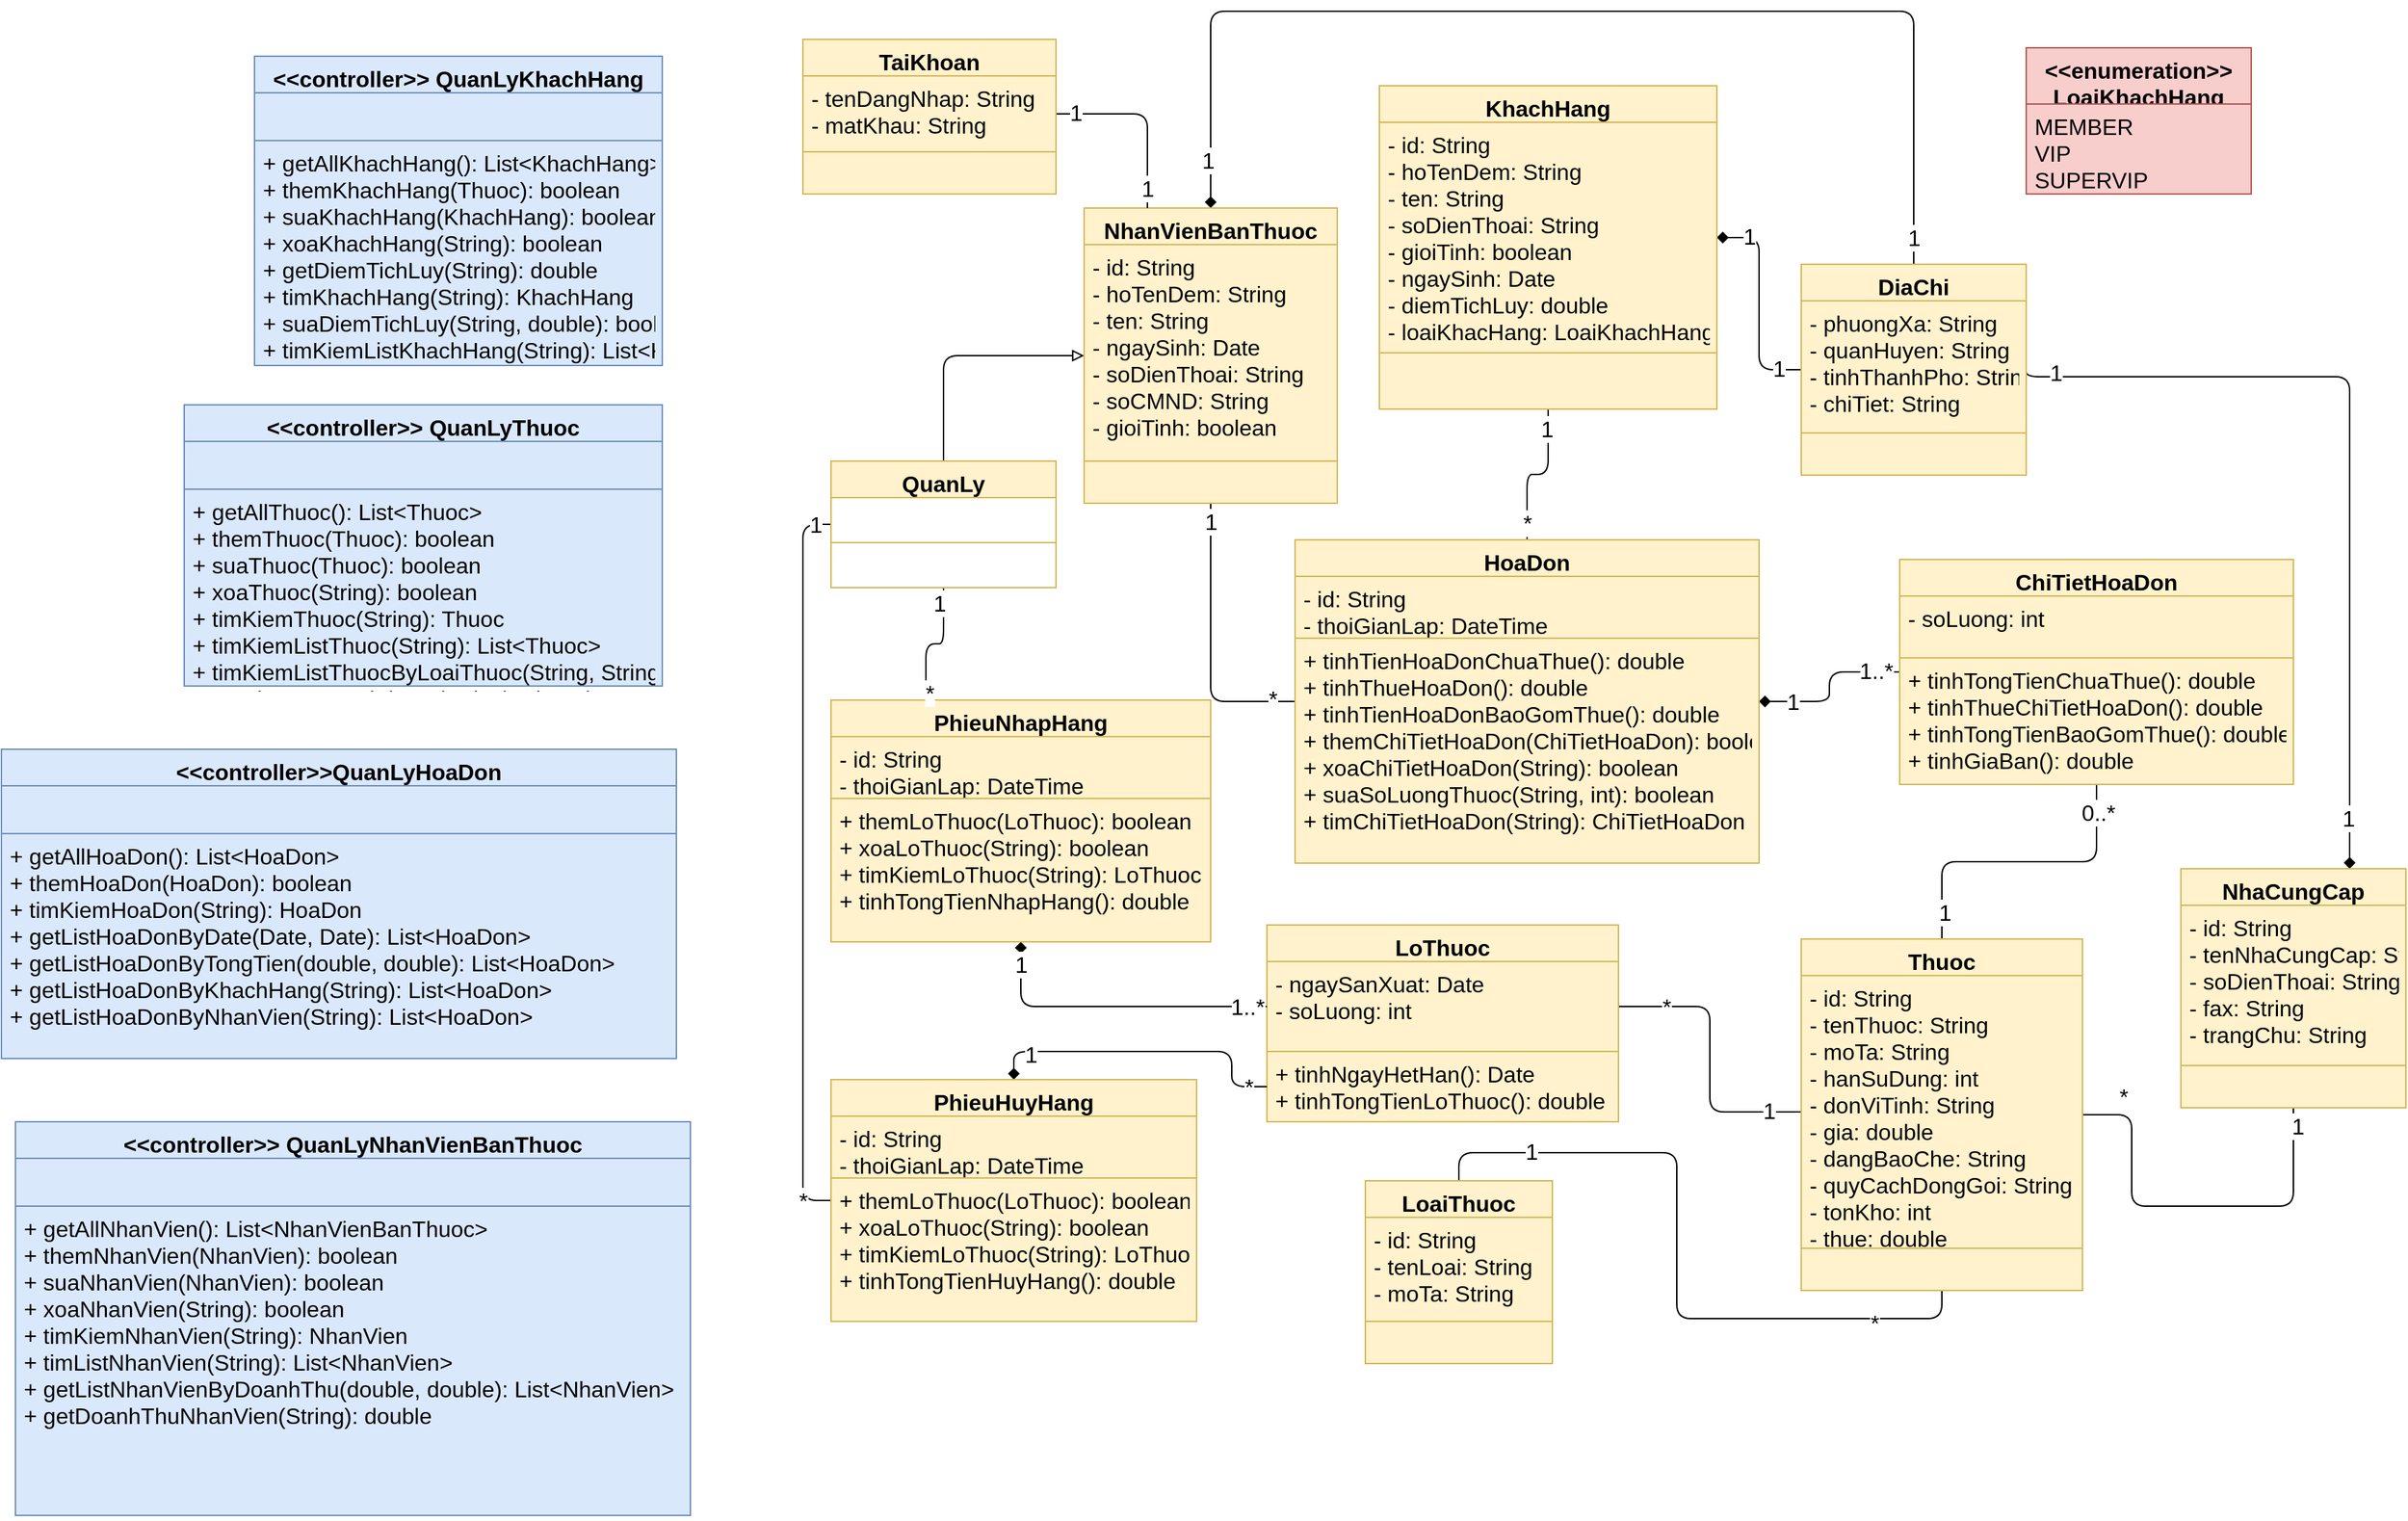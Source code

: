 <mxfile version="13.8.1" type="github">
  <diagram id="XHl6deZldhwPEHkXV4xW" name="Page-1">
    <mxGraphModel dx="4890" dy="2211" grid="1" gridSize="10" guides="1" tooltips="1" connect="1" arrows="1" fold="1" page="1" pageScale="1" pageWidth="827" pageHeight="1169" math="0" shadow="0">
      <root>
        <mxCell id="0" />
        <mxCell id="1" parent="0" />
        <mxCell id="72rOdH8bdGvCyoByHbND-1" style="edgeStyle=orthogonalEdgeStyle;rounded=1;orthogonalLoop=1;jettySize=auto;html=1;exitX=0.5;exitY=0;exitDx=0;exitDy=0;entryX=0.5;entryY=1;entryDx=0;entryDy=0;endArrow=none;endFill=0;fontSize=16;" edge="1" parent="1" source="72rOdH8bdGvCyoByHbND-67" target="72rOdH8bdGvCyoByHbND-72">
          <mxGeometry relative="1" as="geometry" />
        </mxCell>
        <mxCell id="72rOdH8bdGvCyoByHbND-2" value="*" style="edgeLabel;html=1;align=center;verticalAlign=middle;resizable=0;points=[];fontSize=16;" vertex="1" connectable="0" parent="72rOdH8bdGvCyoByHbND-1">
          <mxGeometry x="0.767" relative="1" as="geometry">
            <mxPoint x="-10" y="3" as="offset" />
          </mxGeometry>
        </mxCell>
        <mxCell id="72rOdH8bdGvCyoByHbND-3" value="1" style="edgeLabel;html=1;align=center;verticalAlign=middle;resizable=0;points=[];fontSize=16;" vertex="1" connectable="0" parent="72rOdH8bdGvCyoByHbND-1">
          <mxGeometry x="-0.678" y="1" relative="1" as="geometry">
            <mxPoint x="-9" as="offset" />
          </mxGeometry>
        </mxCell>
        <mxCell id="72rOdH8bdGvCyoByHbND-4" style="edgeStyle=orthogonalEdgeStyle;rounded=1;orthogonalLoop=1;jettySize=auto;html=1;entryX=1;entryY=0.5;entryDx=0;entryDy=0;endArrow=none;endFill=0;exitX=0.5;exitY=1;exitDx=0;exitDy=0;fontSize=16;" edge="1" parent="1" source="72rOdH8bdGvCyoByHbND-80" target="72rOdH8bdGvCyoByHbND-72">
          <mxGeometry relative="1" as="geometry">
            <mxPoint x="640" y="727" as="sourcePoint" />
            <Array as="points">
              <mxPoint x="1080" y="910" />
              <mxPoint x="965" y="910" />
              <mxPoint x="965" y="845" />
            </Array>
          </mxGeometry>
        </mxCell>
        <mxCell id="72rOdH8bdGvCyoByHbND-5" value="*" style="edgeLabel;html=1;align=center;verticalAlign=middle;resizable=0;points=[];fontSize=16;" vertex="1" connectable="0" parent="72rOdH8bdGvCyoByHbND-4">
          <mxGeometry x="0.795" relative="1" as="geometry">
            <mxPoint y="-13.12" as="offset" />
          </mxGeometry>
        </mxCell>
        <mxCell id="72rOdH8bdGvCyoByHbND-6" value="1" style="edgeLabel;html=1;align=center;verticalAlign=middle;resizable=0;points=[];fontSize=16;" vertex="1" connectable="0" parent="72rOdH8bdGvCyoByHbND-4">
          <mxGeometry x="-0.862" relative="1" as="geometry">
            <mxPoint x="2.5" y="-7.15" as="offset" />
          </mxGeometry>
        </mxCell>
        <mxCell id="72rOdH8bdGvCyoByHbND-7" style="edgeStyle=orthogonalEdgeStyle;rounded=1;orthogonalLoop=1;jettySize=auto;html=1;exitX=1;exitY=0.5;exitDx=0;exitDy=0;endArrow=none;endFill=0;entryX=0;entryY=0.5;entryDx=0;entryDy=0;fontSize=16;" edge="1" parent="1" source="72rOdH8bdGvCyoByHbND-36" target="72rOdH8bdGvCyoByHbND-73">
          <mxGeometry relative="1" as="geometry">
            <mxPoint x="630" y="790" as="targetPoint" />
          </mxGeometry>
        </mxCell>
        <mxCell id="72rOdH8bdGvCyoByHbND-8" value="1" style="edgeLabel;html=1;align=center;verticalAlign=middle;resizable=0;points=[];fontSize=16;" vertex="1" connectable="0" parent="72rOdH8bdGvCyoByHbND-7">
          <mxGeometry x="0.771" y="1" relative="1" as="geometry">
            <mxPoint as="offset" />
          </mxGeometry>
        </mxCell>
        <mxCell id="72rOdH8bdGvCyoByHbND-9" value="*" style="edgeLabel;html=1;align=center;verticalAlign=middle;resizable=0;points=[];fontSize=16;" vertex="1" connectable="0" parent="72rOdH8bdGvCyoByHbND-7">
          <mxGeometry x="-0.669" relative="1" as="geometry">
            <mxPoint as="offset" />
          </mxGeometry>
        </mxCell>
        <mxCell id="72rOdH8bdGvCyoByHbND-10" style="edgeStyle=orthogonalEdgeStyle;rounded=1;orthogonalLoop=1;jettySize=auto;html=1;exitX=0.5;exitY=1;exitDx=0;exitDy=0;entryX=0;entryY=0.5;entryDx=0;entryDy=0;endArrow=none;endFill=0;fontSize=16;" edge="1" parent="1" source="72rOdH8bdGvCyoByHbND-53" target="72rOdH8bdGvCyoByHbND-69">
          <mxGeometry relative="1" as="geometry" />
        </mxCell>
        <mxCell id="72rOdH8bdGvCyoByHbND-11" value="1" style="edgeLabel;html=1;align=center;verticalAlign=middle;resizable=0;points=[];fontSize=16;" vertex="1" connectable="0" parent="72rOdH8bdGvCyoByHbND-10">
          <mxGeometry x="-0.869" relative="1" as="geometry">
            <mxPoint as="offset" />
          </mxGeometry>
        </mxCell>
        <mxCell id="72rOdH8bdGvCyoByHbND-12" value="*" style="edgeLabel;html=1;align=center;verticalAlign=middle;resizable=0;points=[];fontSize=16;" vertex="1" connectable="0" parent="72rOdH8bdGvCyoByHbND-10">
          <mxGeometry x="0.841" y="2" relative="1" as="geometry">
            <mxPoint as="offset" />
          </mxGeometry>
        </mxCell>
        <mxCell id="72rOdH8bdGvCyoByHbND-13" style="edgeStyle=orthogonalEdgeStyle;rounded=1;orthogonalLoop=1;jettySize=auto;html=1;exitX=0.5;exitY=0;exitDx=0;exitDy=0;entryX=0.5;entryY=0;entryDx=0;entryDy=0;endArrow=none;endFill=0;startArrow=diamond;startFill=1;fontSize=16;" edge="1" parent="1" source="72rOdH8bdGvCyoByHbND-53" target="72rOdH8bdGvCyoByHbND-81">
          <mxGeometry relative="1" as="geometry">
            <Array as="points">
              <mxPoint x="310" y="60" />
              <mxPoint x="810" y="60" />
            </Array>
          </mxGeometry>
        </mxCell>
        <mxCell id="72rOdH8bdGvCyoByHbND-14" value="1" style="edgeLabel;html=1;align=center;verticalAlign=middle;resizable=0;points=[];fontSize=16;" vertex="1" connectable="0" parent="72rOdH8bdGvCyoByHbND-13">
          <mxGeometry x="-0.917" y="2" relative="1" as="geometry">
            <mxPoint as="offset" />
          </mxGeometry>
        </mxCell>
        <mxCell id="72rOdH8bdGvCyoByHbND-15" value="1" style="edgeLabel;html=1;align=center;verticalAlign=middle;resizable=0;points=[];fontSize=16;" vertex="1" connectable="0" parent="72rOdH8bdGvCyoByHbND-13">
          <mxGeometry x="0.954" relative="1" as="geometry">
            <mxPoint as="offset" />
          </mxGeometry>
        </mxCell>
        <mxCell id="72rOdH8bdGvCyoByHbND-16" style="edgeStyle=orthogonalEdgeStyle;rounded=1;orthogonalLoop=1;jettySize=auto;html=1;exitX=0;exitY=0.5;exitDx=0;exitDy=0;entryX=0.5;entryY=0;entryDx=0;entryDy=0;startArrow=block;startFill=0;endArrow=none;endFill=0;fontSize=16;" edge="1" parent="1" source="72rOdH8bdGvCyoByHbND-53" target="72rOdH8bdGvCyoByHbND-65">
          <mxGeometry relative="1" as="geometry" />
        </mxCell>
        <mxCell id="72rOdH8bdGvCyoByHbND-17" style="edgeStyle=orthogonalEdgeStyle;rounded=1;orthogonalLoop=1;jettySize=auto;html=1;exitX=0.5;exitY=1;exitDx=0;exitDy=0;endArrow=none;endFill=0;fontSize=16;" edge="1" parent="1" source="72rOdH8bdGvCyoByHbND-32" target="72rOdH8bdGvCyoByHbND-69">
          <mxGeometry relative="1" as="geometry" />
        </mxCell>
        <mxCell id="72rOdH8bdGvCyoByHbND-18" value="1" style="edgeLabel;html=1;align=center;verticalAlign=middle;resizable=0;points=[];fontSize=16;" vertex="1" connectable="0" parent="72rOdH8bdGvCyoByHbND-17">
          <mxGeometry x="-0.747" y="-1" relative="1" as="geometry">
            <mxPoint as="offset" />
          </mxGeometry>
        </mxCell>
        <mxCell id="72rOdH8bdGvCyoByHbND-19" value="*" style="edgeLabel;html=1;align=center;verticalAlign=middle;resizable=0;points=[];fontSize=16;" vertex="1" connectable="0" parent="72rOdH8bdGvCyoByHbND-17">
          <mxGeometry x="0.765" relative="1" as="geometry">
            <mxPoint as="offset" />
          </mxGeometry>
        </mxCell>
        <mxCell id="72rOdH8bdGvCyoByHbND-20" style="edgeStyle=orthogonalEdgeStyle;rounded=1;orthogonalLoop=1;jettySize=auto;html=1;exitX=0;exitY=0.5;exitDx=0;exitDy=0;entryX=1;entryY=0.5;entryDx=0;entryDy=0;endArrow=diamond;endFill=1;startArrow=none;startFill=0;fontSize=16;" edge="1" parent="1" source="72rOdH8bdGvCyoByHbND-81" target="72rOdH8bdGvCyoByHbND-33">
          <mxGeometry relative="1" as="geometry" />
        </mxCell>
        <mxCell id="72rOdH8bdGvCyoByHbND-21" value="1" style="edgeLabel;html=1;align=center;verticalAlign=middle;resizable=0;points=[];fontSize=16;" vertex="1" connectable="0" parent="72rOdH8bdGvCyoByHbND-20">
          <mxGeometry x="0.703" y="-1" relative="1" as="geometry">
            <mxPoint as="offset" />
          </mxGeometry>
        </mxCell>
        <mxCell id="72rOdH8bdGvCyoByHbND-22" value="1" style="edgeLabel;html=1;align=center;verticalAlign=middle;resizable=0;points=[];fontSize=16;" vertex="1" connectable="0" parent="72rOdH8bdGvCyoByHbND-20">
          <mxGeometry x="-0.795" y="-1" relative="1" as="geometry">
            <mxPoint as="offset" />
          </mxGeometry>
        </mxCell>
        <mxCell id="72rOdH8bdGvCyoByHbND-23" style="edgeStyle=orthogonalEdgeStyle;rounded=1;orthogonalLoop=1;jettySize=auto;html=1;exitX=0;exitY=0.5;exitDx=0;exitDy=0;endArrow=diamond;endFill=1;fontSize=16;" edge="1" parent="1" source="72rOdH8bdGvCyoByHbND-75" target="72rOdH8bdGvCyoByHbND-69">
          <mxGeometry relative="1" as="geometry" />
        </mxCell>
        <mxCell id="72rOdH8bdGvCyoByHbND-24" value="1" style="edgeLabel;html=1;align=center;verticalAlign=middle;resizable=0;points=[];fontSize=16;" vertex="1" connectable="0" parent="72rOdH8bdGvCyoByHbND-23">
          <mxGeometry x="0.61" relative="1" as="geometry">
            <mxPoint as="offset" />
          </mxGeometry>
        </mxCell>
        <mxCell id="72rOdH8bdGvCyoByHbND-25" value="1..*" style="edgeLabel;html=1;align=center;verticalAlign=middle;resizable=0;points=[];fontSize=16;" vertex="1" connectable="0" parent="72rOdH8bdGvCyoByHbND-23">
          <mxGeometry x="-0.718" y="-1" relative="1" as="geometry">
            <mxPoint as="offset" />
          </mxGeometry>
        </mxCell>
        <mxCell id="72rOdH8bdGvCyoByHbND-26" style="edgeStyle=orthogonalEdgeStyle;rounded=1;orthogonalLoop=1;jettySize=auto;html=1;exitX=0.5;exitY=1;exitDx=0;exitDy=0;entryX=0.5;entryY=0;entryDx=0;entryDy=0;endArrow=none;endFill=0;fontSize=16;" edge="1" parent="1" source="72rOdH8bdGvCyoByHbND-75" target="72rOdH8bdGvCyoByHbND-72">
          <mxGeometry relative="1" as="geometry" />
        </mxCell>
        <mxCell id="72rOdH8bdGvCyoByHbND-27" value="0..*" style="edgeLabel;html=1;align=center;verticalAlign=middle;resizable=0;points=[];fontSize=16;" vertex="1" connectable="0" parent="72rOdH8bdGvCyoByHbND-26">
          <mxGeometry x="-0.821" y="1" relative="1" as="geometry">
            <mxPoint as="offset" />
          </mxGeometry>
        </mxCell>
        <mxCell id="72rOdH8bdGvCyoByHbND-28" value="1" style="edgeLabel;html=1;align=center;verticalAlign=middle;resizable=0;points=[];fontSize=16;" vertex="1" connectable="0" parent="72rOdH8bdGvCyoByHbND-26">
          <mxGeometry x="0.821" y="2" relative="1" as="geometry">
            <mxPoint as="offset" />
          </mxGeometry>
        </mxCell>
        <mxCell id="72rOdH8bdGvCyoByHbND-29" style="edgeStyle=orthogonalEdgeStyle;rounded=1;orthogonalLoop=1;jettySize=auto;html=1;exitX=1;exitY=0.5;exitDx=0;exitDy=0;entryX=0.75;entryY=0;entryDx=0;entryDy=0;endArrow=diamond;endFill=1;startArrow=none;startFill=0;fontSize=16;" edge="1" parent="1" source="72rOdH8bdGvCyoByHbND-82" target="72rOdH8bdGvCyoByHbND-78">
          <mxGeometry relative="1" as="geometry">
            <Array as="points">
              <mxPoint x="890" y="320" />
              <mxPoint x="1120" y="320" />
            </Array>
          </mxGeometry>
        </mxCell>
        <mxCell id="72rOdH8bdGvCyoByHbND-30" value="1" style="edgeLabel;html=1;align=center;verticalAlign=middle;resizable=0;points=[];fontSize=16;" vertex="1" connectable="0" parent="72rOdH8bdGvCyoByHbND-29">
          <mxGeometry x="-0.907" y="3" relative="1" as="geometry">
            <mxPoint as="offset" />
          </mxGeometry>
        </mxCell>
        <mxCell id="72rOdH8bdGvCyoByHbND-31" value="1" style="edgeLabel;html=1;align=center;verticalAlign=middle;resizable=0;points=[];fontSize=16;" vertex="1" connectable="0" parent="72rOdH8bdGvCyoByHbND-29">
          <mxGeometry x="0.878" y="-1" relative="1" as="geometry">
            <mxPoint as="offset" />
          </mxGeometry>
        </mxCell>
        <mxCell id="72rOdH8bdGvCyoByHbND-32" value="KhachHang" style="swimlane;fontStyle=1;align=center;verticalAlign=top;childLayout=stackLayout;horizontal=1;startSize=26;horizontalStack=0;resizeParent=1;resizeParentMax=0;resizeLast=0;collapsible=1;marginBottom=0;fillColor=#fff2cc;strokeColor=#d6b656;fontSize=16;" vertex="1" parent="1">
          <mxGeometry x="430" y="113" width="240" height="230" as="geometry" />
        </mxCell>
        <mxCell id="72rOdH8bdGvCyoByHbND-33" value="- id: String&#xa;- hoTenDem: String&#xa;- ten: String&#xa;- soDienThoai: String&#xa;- gioiTinh: boolean&#xa;- ngaySinh: Date&#xa;- diemTichLuy: double&#xa;- loaiKhacHang: LoaiKhachHang" style="text;strokeColor=#d6b656;fillColor=#fff2cc;align=left;verticalAlign=top;spacingLeft=4;spacingRight=4;overflow=hidden;rotatable=0;points=[[0,0.5],[1,0.5]];portConstraint=eastwest;fontSize=16;" vertex="1" parent="72rOdH8bdGvCyoByHbND-32">
          <mxGeometry y="26" width="240" height="164" as="geometry" />
        </mxCell>
        <mxCell id="72rOdH8bdGvCyoByHbND-34" value="" style="rounded=0;whiteSpace=wrap;html=1;fillColor=#fff2cc;strokeColor=#d6b656;fontSize=16;" vertex="1" parent="72rOdH8bdGvCyoByHbND-32">
          <mxGeometry y="190" width="240" height="40" as="geometry" />
        </mxCell>
        <mxCell id="72rOdH8bdGvCyoByHbND-35" value="LoThuoc" style="swimlane;fontStyle=1;align=center;verticalAlign=top;childLayout=stackLayout;horizontal=1;startSize=26;horizontalStack=0;resizeParent=1;resizeParentMax=0;resizeLast=0;collapsible=1;marginBottom=0;fillColor=#fff2cc;strokeColor=#d6b656;fontSize=16;" vertex="1" parent="1">
          <mxGeometry x="350" y="710" width="250" height="140" as="geometry" />
        </mxCell>
        <mxCell id="72rOdH8bdGvCyoByHbND-36" value="- ngaySanXuat: Date&#xa;- soLuong: int" style="text;strokeColor=#d6b656;fillColor=#fff2cc;align=left;verticalAlign=top;spacingLeft=4;spacingRight=4;overflow=hidden;rotatable=0;points=[[0,0.5],[1,0.5]];portConstraint=eastwest;fontSize=16;" vertex="1" parent="72rOdH8bdGvCyoByHbND-35">
          <mxGeometry y="26" width="250" height="64" as="geometry" />
        </mxCell>
        <mxCell id="72rOdH8bdGvCyoByHbND-37" value="+ tinhNgayHetHan(): Date&#xa;+ tinhTongTienLoThuoc(): double" style="text;strokeColor=#d6b656;fillColor=#fff2cc;align=left;verticalAlign=top;spacingLeft=4;spacingRight=4;overflow=hidden;rotatable=0;points=[[0,0.5],[1,0.5]];portConstraint=eastwest;fontSize=16;" vertex="1" parent="72rOdH8bdGvCyoByHbND-35">
          <mxGeometry y="90" width="250" height="50" as="geometry" />
        </mxCell>
        <mxCell id="72rOdH8bdGvCyoByHbND-38" style="edgeStyle=orthogonalEdgeStyle;rounded=1;orthogonalLoop=1;jettySize=auto;html=1;exitX=0.5;exitY=1;exitDx=0;exitDy=0;entryX=0;entryY=0.5;entryDx=0;entryDy=0;startArrow=diamond;startFill=1;endArrow=none;endFill=0;fontSize=16;" edge="1" parent="1" source="72rOdH8bdGvCyoByHbND-41" target="72rOdH8bdGvCyoByHbND-36">
          <mxGeometry relative="1" as="geometry" />
        </mxCell>
        <mxCell id="72rOdH8bdGvCyoByHbND-39" value="1" style="edgeLabel;html=1;align=center;verticalAlign=middle;resizable=0;points=[];fontSize=16;" vertex="1" connectable="0" parent="72rOdH8bdGvCyoByHbND-38">
          <mxGeometry x="-0.86" relative="1" as="geometry">
            <mxPoint as="offset" />
          </mxGeometry>
        </mxCell>
        <mxCell id="72rOdH8bdGvCyoByHbND-40" value="1..*" style="edgeLabel;html=1;align=center;verticalAlign=middle;resizable=0;points=[];fontSize=16;" vertex="1" connectable="0" parent="72rOdH8bdGvCyoByHbND-38">
          <mxGeometry x="0.874" relative="1" as="geometry">
            <mxPoint as="offset" />
          </mxGeometry>
        </mxCell>
        <mxCell id="72rOdH8bdGvCyoByHbND-41" value="PhieuNhapHang" style="swimlane;fontStyle=1;align=center;verticalAlign=top;childLayout=stackLayout;horizontal=1;startSize=26;horizontalStack=0;resizeParent=1;resizeParentMax=0;resizeLast=0;collapsible=1;marginBottom=0;fillColor=#fff2cc;strokeColor=#d6b656;fontSize=16;" vertex="1" parent="1">
          <mxGeometry x="40" y="550" width="270" height="172" as="geometry" />
        </mxCell>
        <mxCell id="72rOdH8bdGvCyoByHbND-42" value="- id: String&#xa;- thoiGianLap: DateTime " style="text;strokeColor=#d6b656;fillColor=#fff2cc;align=left;verticalAlign=top;spacingLeft=4;spacingRight=4;overflow=hidden;rotatable=0;points=[[0,0.5],[1,0.5]];portConstraint=eastwest;fontSize=16;" vertex="1" parent="72rOdH8bdGvCyoByHbND-41">
          <mxGeometry y="26" width="270" height="44" as="geometry" />
        </mxCell>
        <mxCell id="72rOdH8bdGvCyoByHbND-43" value="+ themLoThuoc(LoThuoc): boolean&#xa;+ xoaLoThuoc(String): boolean&#xa;+ timKiemLoThuoc(String): LoThuoc&#xa;+ tinhTongTienNhapHang(): double" style="text;strokeColor=#d6b656;fillColor=#fff2cc;align=left;verticalAlign=top;spacingLeft=4;spacingRight=4;overflow=hidden;rotatable=0;points=[[0,0.5],[1,0.5]];portConstraint=eastwest;fontSize=16;" vertex="1" parent="72rOdH8bdGvCyoByHbND-41">
          <mxGeometry y="70" width="270" height="102" as="geometry" />
        </mxCell>
        <mxCell id="72rOdH8bdGvCyoByHbND-44" style="edgeStyle=orthogonalEdgeStyle;rounded=1;orthogonalLoop=1;jettySize=auto;html=1;exitX=0.25;exitY=0;exitDx=0;exitDy=0;entryX=0.5;entryY=1;entryDx=0;entryDy=0;startArrow=none;startFill=0;endArrow=none;endFill=0;fontSize=16;" edge="1" parent="1" source="72rOdH8bdGvCyoByHbND-41" target="72rOdH8bdGvCyoByHbND-65">
          <mxGeometry relative="1" as="geometry" />
        </mxCell>
        <mxCell id="72rOdH8bdGvCyoByHbND-45" value="1" style="edgeLabel;html=1;align=center;verticalAlign=middle;resizable=0;points=[];fontSize=16;" vertex="1" connectable="0" parent="72rOdH8bdGvCyoByHbND-44">
          <mxGeometry x="0.766" y="3" relative="1" as="geometry">
            <mxPoint as="offset" />
          </mxGeometry>
        </mxCell>
        <mxCell id="72rOdH8bdGvCyoByHbND-46" value="*" style="edgeLabel;html=1;align=center;verticalAlign=middle;resizable=0;points=[];fontSize=16;" vertex="1" connectable="0" parent="72rOdH8bdGvCyoByHbND-44">
          <mxGeometry x="-0.881" y="-2" relative="1" as="geometry">
            <mxPoint as="offset" />
          </mxGeometry>
        </mxCell>
        <mxCell id="72rOdH8bdGvCyoByHbND-47" style="edgeStyle=orthogonalEdgeStyle;rounded=1;orthogonalLoop=1;jettySize=auto;html=1;exitX=0.5;exitY=0;exitDx=0;exitDy=0;entryX=0;entryY=0.5;entryDx=0;entryDy=0;startArrow=diamond;startFill=1;endArrow=none;endFill=0;fontSize=16;" edge="1" parent="1" source="72rOdH8bdGvCyoByHbND-56" target="72rOdH8bdGvCyoByHbND-37">
          <mxGeometry relative="1" as="geometry" />
        </mxCell>
        <mxCell id="72rOdH8bdGvCyoByHbND-48" value="1" style="edgeLabel;html=1;align=center;verticalAlign=middle;resizable=0;points=[];fontSize=16;" vertex="1" connectable="0" parent="72rOdH8bdGvCyoByHbND-47">
          <mxGeometry x="-0.838" y="-12" relative="1" as="geometry">
            <mxPoint as="offset" />
          </mxGeometry>
        </mxCell>
        <mxCell id="72rOdH8bdGvCyoByHbND-49" value="*" style="edgeLabel;html=1;align=center;verticalAlign=middle;resizable=0;points=[];fontSize=16;" vertex="1" connectable="0" parent="72rOdH8bdGvCyoByHbND-47">
          <mxGeometry x="0.881" relative="1" as="geometry">
            <mxPoint as="offset" />
          </mxGeometry>
        </mxCell>
        <mxCell id="72rOdH8bdGvCyoByHbND-50" style="edgeStyle=orthogonalEdgeStyle;rounded=1;orthogonalLoop=1;jettySize=auto;html=1;exitX=0;exitY=0.5;exitDx=0;exitDy=0;entryX=0;entryY=0.5;entryDx=0;entryDy=0;startArrow=none;startFill=0;endArrow=none;endFill=0;fontSize=16;" edge="1" parent="1" source="72rOdH8bdGvCyoByHbND-56" target="72rOdH8bdGvCyoByHbND-65">
          <mxGeometry relative="1" as="geometry" />
        </mxCell>
        <mxCell id="72rOdH8bdGvCyoByHbND-51" value="*" style="edgeLabel;html=1;align=center;verticalAlign=middle;resizable=0;points=[];fontSize=16;" vertex="1" connectable="0" parent="72rOdH8bdGvCyoByHbND-50">
          <mxGeometry x="-0.924" relative="1" as="geometry">
            <mxPoint as="offset" />
          </mxGeometry>
        </mxCell>
        <mxCell id="72rOdH8bdGvCyoByHbND-52" value="1" style="edgeLabel;html=1;align=center;verticalAlign=middle;resizable=0;points=[];fontSize=16;" vertex="1" connectable="0" parent="72rOdH8bdGvCyoByHbND-50">
          <mxGeometry x="0.956" relative="1" as="geometry">
            <mxPoint as="offset" />
          </mxGeometry>
        </mxCell>
        <mxCell id="72rOdH8bdGvCyoByHbND-53" value="NhanVienBanThuoc" style="swimlane;fontStyle=1;align=center;verticalAlign=top;childLayout=stackLayout;horizontal=1;startSize=26;horizontalStack=0;resizeParent=1;resizeParentMax=0;resizeLast=0;collapsible=1;marginBottom=0;fillColor=#fff2cc;strokeColor=#d6b656;fontSize=16;" vertex="1" parent="1">
          <mxGeometry x="220" y="200" width="180" height="210" as="geometry" />
        </mxCell>
        <mxCell id="72rOdH8bdGvCyoByHbND-54" value="- id: String&#xa;- hoTenDem: String&#xa;- ten: String&#xa;- ngaySinh: Date&#xa;- soDienThoai: String&#xa;- soCMND: String&#xa;- gioiTinh: boolean" style="text;strokeColor=#d6b656;fillColor=#fff2cc;align=left;verticalAlign=top;spacingLeft=4;spacingRight=4;overflow=hidden;rotatable=0;points=[[0,0.5],[1,0.5]];portConstraint=eastwest;fontSize=16;" vertex="1" parent="72rOdH8bdGvCyoByHbND-53">
          <mxGeometry y="26" width="180" height="154" as="geometry" />
        </mxCell>
        <mxCell id="72rOdH8bdGvCyoByHbND-55" value="" style="rounded=0;whiteSpace=wrap;html=1;fillColor=#fff2cc;strokeColor=#d6b656;fontSize=16;" vertex="1" parent="72rOdH8bdGvCyoByHbND-53">
          <mxGeometry y="180" width="180" height="30" as="geometry" />
        </mxCell>
        <mxCell id="72rOdH8bdGvCyoByHbND-56" value="PhieuHuyHang" style="swimlane;fontStyle=1;align=center;verticalAlign=top;childLayout=stackLayout;horizontal=1;startSize=26;horizontalStack=0;resizeParent=1;resizeParentMax=0;resizeLast=0;collapsible=1;marginBottom=0;fillColor=#fff2cc;strokeColor=#d6b656;fontSize=16;" vertex="1" parent="1">
          <mxGeometry x="40" y="820" width="260" height="172" as="geometry" />
        </mxCell>
        <mxCell id="72rOdH8bdGvCyoByHbND-57" value="- id: String&#xa;- thoiGianLap: DateTime " style="text;strokeColor=#d6b656;fillColor=#fff2cc;align=left;verticalAlign=top;spacingLeft=4;spacingRight=4;overflow=hidden;rotatable=0;points=[[0,0.5],[1,0.5]];portConstraint=eastwest;fontSize=16;" vertex="1" parent="72rOdH8bdGvCyoByHbND-56">
          <mxGeometry y="26" width="260" height="44" as="geometry" />
        </mxCell>
        <mxCell id="72rOdH8bdGvCyoByHbND-58" value="+ themLoThuoc(LoThuoc): boolean&#xa;+ xoaLoThuoc(String): boolean&#xa;+ timKiemLoThuoc(String): LoThuoc&#xa;+ tinhTongTienHuyHang(): double" style="text;strokeColor=#d6b656;fillColor=#fff2cc;align=left;verticalAlign=top;spacingLeft=4;spacingRight=4;overflow=hidden;rotatable=0;points=[[0,0.5],[1,0.5]];portConstraint=eastwest;fontSize=16;" vertex="1" parent="72rOdH8bdGvCyoByHbND-56">
          <mxGeometry y="70" width="260" height="102" as="geometry" />
        </mxCell>
        <mxCell id="72rOdH8bdGvCyoByHbND-59" style="edgeStyle=orthogonalEdgeStyle;rounded=1;orthogonalLoop=1;jettySize=auto;html=1;exitX=1;exitY=0.5;exitDx=0;exitDy=0;entryX=0.25;entryY=0;entryDx=0;entryDy=0;endArrow=none;endFill=0;fontSize=16;" edge="1" parent="1" source="72rOdH8bdGvCyoByHbND-63" target="72rOdH8bdGvCyoByHbND-53">
          <mxGeometry relative="1" as="geometry" />
        </mxCell>
        <mxCell id="72rOdH8bdGvCyoByHbND-60" value="1" style="edgeLabel;html=1;align=center;verticalAlign=middle;resizable=0;points=[];fontSize=16;" vertex="1" connectable="0" parent="72rOdH8bdGvCyoByHbND-59">
          <mxGeometry x="-0.797" y="1" relative="1" as="geometry">
            <mxPoint as="offset" />
          </mxGeometry>
        </mxCell>
        <mxCell id="72rOdH8bdGvCyoByHbND-61" value="1" style="edgeLabel;html=1;align=center;verticalAlign=middle;resizable=0;points=[];fontSize=16;" vertex="1" connectable="0" parent="72rOdH8bdGvCyoByHbND-59">
          <mxGeometry x="0.782" relative="1" as="geometry">
            <mxPoint as="offset" />
          </mxGeometry>
        </mxCell>
        <mxCell id="72rOdH8bdGvCyoByHbND-62" value="TaiKhoan" style="swimlane;fontStyle=1;align=center;verticalAlign=top;childLayout=stackLayout;horizontal=1;startSize=26;horizontalStack=0;resizeParent=1;resizeParentMax=0;resizeLast=0;collapsible=1;marginBottom=0;fillColor=#fff2cc;strokeColor=#d6b656;fontSize=16;" vertex="1" parent="1">
          <mxGeometry x="20" y="80" width="180" height="110" as="geometry" />
        </mxCell>
        <mxCell id="72rOdH8bdGvCyoByHbND-63" value="- tenDangNhap: String&#xa;- matKhau: String" style="text;strokeColor=#d6b656;fillColor=#fff2cc;align=left;verticalAlign=top;spacingLeft=4;spacingRight=4;overflow=hidden;rotatable=0;points=[[0,0.5],[1,0.5]];portConstraint=eastwest;fontSize=16;" vertex="1" parent="72rOdH8bdGvCyoByHbND-62">
          <mxGeometry y="26" width="180" height="54" as="geometry" />
        </mxCell>
        <mxCell id="72rOdH8bdGvCyoByHbND-64" value="" style="rounded=0;whiteSpace=wrap;html=1;fillColor=#fff2cc;strokeColor=#d6b656;fontSize=16;" vertex="1" parent="72rOdH8bdGvCyoByHbND-62">
          <mxGeometry y="80" width="180" height="30" as="geometry" />
        </mxCell>
        <mxCell id="72rOdH8bdGvCyoByHbND-65" value="QuanLy" style="swimlane;fontStyle=1;align=center;verticalAlign=top;childLayout=stackLayout;horizontal=1;startSize=26;horizontalStack=0;resizeParent=1;resizeParentMax=0;resizeLast=0;collapsible=1;marginBottom=0;fillColor=#fff2cc;strokeColor=#d6b656;fontSize=16;" vertex="1" parent="1">
          <mxGeometry x="40" y="380" width="160" height="90" as="geometry" />
        </mxCell>
        <mxCell id="72rOdH8bdGvCyoByHbND-66" value="" style="line;strokeWidth=1;fillColor=#fff2cc;align=left;verticalAlign=middle;spacingTop=-1;spacingLeft=3;spacingRight=3;rotatable=0;labelPosition=right;points=[];portConstraint=eastwest;strokeColor=#d6b656;fontSize=16;" vertex="1" parent="72rOdH8bdGvCyoByHbND-65">
          <mxGeometry y="26" width="160" height="64" as="geometry" />
        </mxCell>
        <mxCell id="72rOdH8bdGvCyoByHbND-67" value="LoaiThuoc" style="swimlane;fontStyle=1;align=center;verticalAlign=top;childLayout=stackLayout;horizontal=1;startSize=26;horizontalStack=0;resizeParent=1;resizeParentMax=0;resizeLast=0;collapsible=1;marginBottom=0;fillColor=#fff2cc;strokeColor=#d6b656;fontSize=16;" vertex="1" parent="1">
          <mxGeometry x="420" y="892" width="133" height="130" as="geometry" />
        </mxCell>
        <mxCell id="72rOdH8bdGvCyoByHbND-68" value="- id: String&#xa;- tenLoai: String&#xa;- moTa: String" style="text;strokeColor=#d6b656;fillColor=#fff2cc;align=left;verticalAlign=top;spacingLeft=4;spacingRight=4;overflow=hidden;rotatable=0;points=[[0,0.5],[1,0.5]];portConstraint=eastwest;fontSize=16;" vertex="1" parent="72rOdH8bdGvCyoByHbND-67">
          <mxGeometry y="26" width="133" height="74" as="geometry" />
        </mxCell>
        <mxCell id="72rOdH8bdGvCyoByHbND-106" value="" style="rounded=0;whiteSpace=wrap;html=1;fillColor=#fff2cc;strokeColor=#d6b656;fontSize=16;" vertex="1" parent="72rOdH8bdGvCyoByHbND-67">
          <mxGeometry y="100" width="133" height="30" as="geometry" />
        </mxCell>
        <mxCell id="72rOdH8bdGvCyoByHbND-69" value="HoaDon" style="swimlane;fontStyle=1;align=center;verticalAlign=top;childLayout=stackLayout;horizontal=1;startSize=26;horizontalStack=0;resizeParent=1;resizeParentMax=0;resizeLast=0;collapsible=1;marginBottom=0;fillColor=#fff2cc;strokeColor=#d6b656;fontSize=16;" vertex="1" parent="1">
          <mxGeometry x="370" y="436" width="330" height="230" as="geometry" />
        </mxCell>
        <mxCell id="72rOdH8bdGvCyoByHbND-70" value="- id: String&#xa;- thoiGianLap: DateTime" style="text;strokeColor=#d6b656;fillColor=#fff2cc;align=left;verticalAlign=top;spacingLeft=4;spacingRight=4;overflow=hidden;rotatable=0;points=[[0,0.5],[1,0.5]];portConstraint=eastwest;fontSize=16;" vertex="1" parent="72rOdH8bdGvCyoByHbND-69">
          <mxGeometry y="26" width="330" height="44" as="geometry" />
        </mxCell>
        <mxCell id="72rOdH8bdGvCyoByHbND-71" value="+ tinhTienHoaDonChuaThue(): double&#xa;+ tinhThueHoaDon(): double&#xa;+ tinhTienHoaDonBaoGomThue(): double&#xa;+ themChiTietHoaDon(ChiTietHoaDon): boolean&#xa;+ xoaChiTietHoaDon(String): boolean&#xa;+ suaSoLuongThuoc(String, int): boolean&#xa;+ timChiTietHoaDon(String): ChiTietHoaDon" style="text;strokeColor=#d6b656;fillColor=#fff2cc;align=left;verticalAlign=top;spacingLeft=4;spacingRight=4;overflow=hidden;rotatable=0;points=[[0,0.5],[1,0.5]];portConstraint=eastwest;fontSize=16;" vertex="1" parent="72rOdH8bdGvCyoByHbND-69">
          <mxGeometry y="70" width="330" height="160" as="geometry" />
        </mxCell>
        <mxCell id="72rOdH8bdGvCyoByHbND-72" value="Thuoc" style="swimlane;fontStyle=1;align=center;verticalAlign=top;childLayout=stackLayout;horizontal=1;startSize=26;horizontalStack=0;resizeParent=1;resizeParentMax=0;resizeLast=0;collapsible=1;marginBottom=0;fillColor=#fff2cc;strokeColor=#d6b656;fontSize=16;" vertex="1" parent="1">
          <mxGeometry x="730" y="720" width="200" height="250" as="geometry" />
        </mxCell>
        <mxCell id="72rOdH8bdGvCyoByHbND-73" value="- id: String&#xa;- tenThuoc: String&#xa;- moTa: String&#xa;- hanSuDung: int&#xa;- donViTinh: String&#xa;- gia: double&#xa;- dangBaoChe: String&#xa;- quyCachDongGoi: String&#xa;- tonKho: int&#xa;- thue: double" style="text;strokeColor=#d6b656;fillColor=#fff2cc;align=left;verticalAlign=top;spacingLeft=4;spacingRight=4;overflow=hidden;rotatable=0;points=[[0,0.5],[1,0.5]];portConstraint=eastwest;fontSize=16;" vertex="1" parent="72rOdH8bdGvCyoByHbND-72">
          <mxGeometry y="26" width="200" height="194" as="geometry" />
        </mxCell>
        <mxCell id="72rOdH8bdGvCyoByHbND-74" value="" style="rounded=0;whiteSpace=wrap;html=1;fillColor=#fff2cc;strokeColor=#d6b656;fontSize=16;" vertex="1" parent="72rOdH8bdGvCyoByHbND-72">
          <mxGeometry y="220" width="200" height="30" as="geometry" />
        </mxCell>
        <mxCell id="72rOdH8bdGvCyoByHbND-75" value="ChiTietHoaDon" style="swimlane;fontStyle=1;align=center;verticalAlign=top;childLayout=stackLayout;horizontal=1;startSize=26;horizontalStack=0;resizeParent=1;resizeParentMax=0;resizeLast=0;collapsible=1;marginBottom=0;fillColor=#fff2cc;strokeColor=#d6b656;fontSize=16;" vertex="1" parent="1">
          <mxGeometry x="800" y="450" width="280" height="160" as="geometry" />
        </mxCell>
        <mxCell id="72rOdH8bdGvCyoByHbND-76" value="- soLuong: int" style="text;strokeColor=#d6b656;fillColor=#fff2cc;align=left;verticalAlign=top;spacingLeft=4;spacingRight=4;overflow=hidden;rotatable=0;points=[[0,0.5],[1,0.5]];portConstraint=eastwest;fontSize=16;" vertex="1" parent="72rOdH8bdGvCyoByHbND-75">
          <mxGeometry y="26" width="280" height="44" as="geometry" />
        </mxCell>
        <mxCell id="72rOdH8bdGvCyoByHbND-77" value="+ tinhTongTienChuaThue(): double&#xa;+ tinhThueChiTietHoaDon(): double&#xa;+ tinhTongTienBaoGomThue(): double&#xa;+ tinhGiaBan(): double" style="text;strokeColor=#d6b656;fillColor=#fff2cc;align=left;verticalAlign=top;spacingLeft=4;spacingRight=4;overflow=hidden;rotatable=0;points=[[0,0.5],[1,0.5]];portConstraint=eastwest;fontSize=16;" vertex="1" parent="72rOdH8bdGvCyoByHbND-75">
          <mxGeometry y="70" width="280" height="90" as="geometry" />
        </mxCell>
        <mxCell id="72rOdH8bdGvCyoByHbND-78" value="NhaCungCap" style="swimlane;fontStyle=1;align=center;verticalAlign=top;childLayout=stackLayout;horizontal=1;startSize=26;horizontalStack=0;resizeParent=1;resizeParentMax=0;resizeLast=0;collapsible=1;marginBottom=0;fillColor=#fff2cc;strokeColor=#d6b656;fontSize=16;" vertex="1" parent="1">
          <mxGeometry x="1000" y="670" width="160" height="170" as="geometry" />
        </mxCell>
        <mxCell id="72rOdH8bdGvCyoByHbND-79" value="- id: String&#xa;- tenNhaCungCap: String&#xa;- soDienThoai: String&#xa;- fax: String&#xa;- trangChu: String" style="text;strokeColor=#d6b656;fillColor=#fff2cc;align=left;verticalAlign=top;spacingLeft=4;spacingRight=4;overflow=hidden;rotatable=0;points=[[0,0.5],[1,0.5]];portConstraint=eastwest;fontSize=16;" vertex="1" parent="72rOdH8bdGvCyoByHbND-78">
          <mxGeometry y="26" width="160" height="114" as="geometry" />
        </mxCell>
        <mxCell id="72rOdH8bdGvCyoByHbND-80" value="" style="rounded=0;whiteSpace=wrap;html=1;fillColor=#fff2cc;strokeColor=#d6b656;fontSize=16;" vertex="1" parent="72rOdH8bdGvCyoByHbND-78">
          <mxGeometry y="140" width="160" height="30" as="geometry" />
        </mxCell>
        <mxCell id="72rOdH8bdGvCyoByHbND-81" value="DiaChi" style="swimlane;fontStyle=1;align=center;verticalAlign=top;childLayout=stackLayout;horizontal=1;startSize=26;horizontalStack=0;resizeParent=1;resizeParentMax=0;resizeLast=0;collapsible=1;marginBottom=0;fillColor=#fff2cc;strokeColor=#d6b656;fontSize=16;" vertex="1" parent="1">
          <mxGeometry x="730" y="240" width="160" height="150" as="geometry" />
        </mxCell>
        <mxCell id="72rOdH8bdGvCyoByHbND-82" value="- phuongXa: String&#xa;- quanHuyen: String&#xa;- tinhThanhPho: String&#xa;- chiTiet: String" style="text;strokeColor=#d6b656;fillColor=#fff2cc;align=left;verticalAlign=top;spacingLeft=4;spacingRight=4;overflow=hidden;rotatable=0;points=[[0,0.5],[1,0.5]];portConstraint=eastwest;fontSize=16;" vertex="1" parent="72rOdH8bdGvCyoByHbND-81">
          <mxGeometry y="26" width="160" height="94" as="geometry" />
        </mxCell>
        <mxCell id="72rOdH8bdGvCyoByHbND-83" value="" style="rounded=0;whiteSpace=wrap;html=1;fillColor=#fff2cc;strokeColor=#d6b656;fontSize=16;" vertex="1" parent="72rOdH8bdGvCyoByHbND-81">
          <mxGeometry y="120" width="160" height="30" as="geometry" />
        </mxCell>
        <mxCell id="72rOdH8bdGvCyoByHbND-84" value="&lt;&lt;enumeration&gt;&gt;&#xa;LoaiKhachHang" style="swimlane;fontStyle=1;align=center;verticalAlign=top;childLayout=stackLayout;horizontal=1;startSize=40;horizontalStack=0;resizeParent=1;resizeParentMax=0;resizeLast=0;collapsible=1;marginBottom=0;fillColor=#f8cecc;strokeColor=#b85450;fontSize=16;" vertex="1" parent="1">
          <mxGeometry x="890" y="86" width="160" height="104" as="geometry" />
        </mxCell>
        <mxCell id="72rOdH8bdGvCyoByHbND-85" value="MEMBER&#xa;VIP&#xa;SUPERVIP" style="text;strokeColor=#b85450;fillColor=#f8cecc;align=left;verticalAlign=top;spacingLeft=4;spacingRight=4;overflow=hidden;rotatable=0;points=[[0,0.5],[1,0.5]];portConstraint=eastwest;fontSize=16;" vertex="1" parent="72rOdH8bdGvCyoByHbND-84">
          <mxGeometry y="40" width="160" height="64" as="geometry" />
        </mxCell>
        <mxCell id="72rOdH8bdGvCyoByHbND-86" value="&lt;&lt;controller&gt;&gt; QuanLyKhachHang" style="swimlane;fontStyle=1;align=center;verticalAlign=top;childLayout=stackLayout;horizontal=1;startSize=26;horizontalStack=0;resizeParent=1;resizeParentMax=0;resizeLast=0;collapsible=1;marginBottom=0;fillColor=#dae8fc;strokeColor=#6c8ebf;fontSize=16;" vertex="1" parent="1">
          <mxGeometry x="-370" y="92" width="290" height="220" as="geometry" />
        </mxCell>
        <mxCell id="72rOdH8bdGvCyoByHbND-90" value="" style="rounded=0;whiteSpace=wrap;html=1;fillColor=#dae8fc;strokeColor=#6c8ebf;fontSize=16;" vertex="1" parent="72rOdH8bdGvCyoByHbND-86">
          <mxGeometry y="26" width="290" height="34" as="geometry" />
        </mxCell>
        <mxCell id="72rOdH8bdGvCyoByHbND-89" value="+ getAllKhachHang(): List&lt;KhachHang&gt;&#xa;+ themKhachHang(Thuoc): boolean&#xa;+ suaKhachHang(KhachHang): boolean&#xa;+ xoaKhachHang(String): boolean&#xa;+ getDiemTichLuy(String): double&#xa;+ timKhachHang(String): KhachHang&#xa;+ suaDiemTichLuy(String, double): boolean&#xa;+ timKiemListKhachHang(String): List&lt;KhachHang&gt;" style="text;strokeColor=#6c8ebf;fillColor=#dae8fc;align=left;verticalAlign=top;spacingLeft=4;spacingRight=4;overflow=hidden;rotatable=0;points=[[0,0.5],[1,0.5]];portConstraint=eastwest;fontSize=16;" vertex="1" parent="72rOdH8bdGvCyoByHbND-86">
          <mxGeometry y="60" width="290" height="160" as="geometry" />
        </mxCell>
        <mxCell id="72rOdH8bdGvCyoByHbND-91" value="&lt;&lt;controller&gt;&gt; QuanLyThuoc" style="swimlane;fontStyle=1;align=center;verticalAlign=top;childLayout=stackLayout;horizontal=1;startSize=26;horizontalStack=0;resizeParent=1;resizeParentMax=0;resizeLast=0;collapsible=1;marginBottom=0;fillColor=#dae8fc;strokeColor=#6c8ebf;fontSize=16;" vertex="1" parent="1">
          <mxGeometry x="-420" y="340" width="340" height="200" as="geometry" />
        </mxCell>
        <mxCell id="72rOdH8bdGvCyoByHbND-95" value="" style="rounded=0;whiteSpace=wrap;html=1;fillColor=#dae8fc;strokeColor=#6c8ebf;fontSize=16;" vertex="1" parent="72rOdH8bdGvCyoByHbND-91">
          <mxGeometry y="26" width="340" height="34" as="geometry" />
        </mxCell>
        <mxCell id="72rOdH8bdGvCyoByHbND-94" value="+ getAllThuoc(): List&lt;Thuoc&gt;&#xa;+ themThuoc(Thuoc): boolean&#xa;+ suaThuoc(Thuoc): boolean&#xa;+ xoaThuoc(String): boolean&#xa;+ timKiemThuoc(String): Thuoc&#xa;+ timKiemListThuoc(String): List&lt;Thuoc&gt;&#xa;+ timKiemListThuocByLoaiThuoc(String, String): List&lt;Thuoc&gt;&#xa;+ getThuocByLoaiThuoc(String): List&lt;Thuoc&gt;&#xa;+ getSoLuongTon(String): int" style="text;strokeColor=#6c8ebf;fillColor=#dae8fc;align=left;verticalAlign=top;spacingLeft=4;spacingRight=4;overflow=hidden;rotatable=0;points=[[0,0.5],[1,0.5]];portConstraint=eastwest;fontSize=16;" vertex="1" parent="72rOdH8bdGvCyoByHbND-91">
          <mxGeometry y="60" width="340" height="140" as="geometry" />
        </mxCell>
        <mxCell id="72rOdH8bdGvCyoByHbND-101" value="&lt;&lt;controller&gt;&gt; QuanLyNhanVienBanThuoc" style="swimlane;fontStyle=1;align=center;verticalAlign=top;childLayout=stackLayout;horizontal=1;startSize=26;horizontalStack=0;resizeParent=1;resizeParentMax=0;resizeLast=0;collapsible=1;marginBottom=0;fillColor=#dae8fc;strokeColor=#6c8ebf;fontSize=16;" vertex="1" parent="1">
          <mxGeometry x="-540" y="850" width="480" height="280" as="geometry" />
        </mxCell>
        <mxCell id="72rOdH8bdGvCyoByHbND-107" value="" style="rounded=0;whiteSpace=wrap;html=1;fillColor=#dae8fc;strokeColor=#6c8ebf;fontSize=16;" vertex="1" parent="72rOdH8bdGvCyoByHbND-101">
          <mxGeometry y="26" width="480" height="34" as="geometry" />
        </mxCell>
        <mxCell id="72rOdH8bdGvCyoByHbND-104" value="+ getAllNhanVien(): List&lt;NhanVienBanThuoc&gt;&#xa;+ themNhanVien(NhanVien): boolean&#xa;+ suaNhanVien(NhanVien): boolean&#xa;+ xoaNhanVien(String): boolean&#xa;+ timKiemNhanVien(String): NhanVien&#xa;+ timListNhanVien(String): List&lt;NhanVien&gt;&#xa;+ getListNhanVienByDoanhThu(double, double): List&lt;NhanVien&gt;&#xa;+ getDoanhThuNhanVien(String): double" style="text;strokeColor=#6c8ebf;fillColor=#dae8fc;align=left;verticalAlign=top;spacingLeft=4;spacingRight=4;overflow=hidden;rotatable=0;points=[[0,0.5],[1,0.5]];portConstraint=eastwest;fontSize=16;" vertex="1" parent="72rOdH8bdGvCyoByHbND-101">
          <mxGeometry y="60" width="480" height="220" as="geometry" />
        </mxCell>
        <mxCell id="72rOdH8bdGvCyoByHbND-96" value="&lt;&lt;controller&gt;&gt;QuanLyHoaDon" style="swimlane;fontStyle=1;align=center;verticalAlign=top;childLayout=stackLayout;horizontal=1;startSize=26;horizontalStack=0;resizeParent=1;resizeParentMax=0;resizeLast=0;collapsible=1;marginBottom=0;fillColor=#dae8fc;strokeColor=#6c8ebf;fontSize=16;" vertex="1" parent="1">
          <mxGeometry x="-550" y="585" width="480" height="220" as="geometry" />
        </mxCell>
        <mxCell id="72rOdH8bdGvCyoByHbND-100" value="" style="rounded=0;whiteSpace=wrap;html=1;fillColor=#dae8fc;strokeColor=#6c8ebf;fontSize=16;" vertex="1" parent="72rOdH8bdGvCyoByHbND-96">
          <mxGeometry y="26" width="480" height="34" as="geometry" />
        </mxCell>
        <mxCell id="72rOdH8bdGvCyoByHbND-99" value="+ getAllHoaDon(): List&lt;HoaDon&gt;&#xa;+ themHoaDon(HoaDon): boolean&#xa;+ timKiemHoaDon(String): HoaDon&#xa;+ getListHoaDonByDate(Date, Date): List&lt;HoaDon&gt;&#xa;+ getListHoaDonByTongTien(double, double): List&lt;HoaDon&gt;&#xa;+ getListHoaDonByKhachHang(String): List&lt;HoaDon&gt;&#xa;+ getListHoaDonByNhanVien(String): List&lt;HoaDon&gt;" style="text;strokeColor=#6c8ebf;fillColor=#dae8fc;align=left;verticalAlign=top;spacingLeft=4;spacingRight=4;overflow=hidden;rotatable=0;points=[[0,0.5],[1,0.5]];portConstraint=eastwest;fontSize=16;" vertex="1" parent="72rOdH8bdGvCyoByHbND-96">
          <mxGeometry y="60" width="480" height="160" as="geometry" />
        </mxCell>
      </root>
    </mxGraphModel>
  </diagram>
</mxfile>
